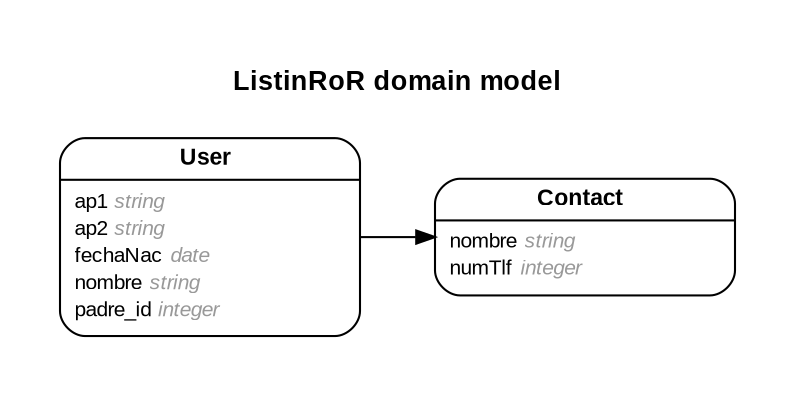 digraph ListinRoR {
rankdir = "LR";
ranksep = "0.5";
nodesep = "0.4";
pad = "0.4,0.4";
margin = "0,0";
concentrate = "true";
labelloc = "t";
fontsize = "13";
fontname = "Arial Bold";
node[ shape  =  "Mrecord" , fontsize  =  "10" , fontname  =  "Arial" , margin  =  "0.07,0.05" , penwidth  =  "1.0"];
edge[ fontname  =  "Arial" , fontsize  =  "7" , dir  =  "both" , arrowsize  =  "0.9" , penwidth  =  "1.0" , labelangle  =  "32" , labeldistance  =  "1.8"];
label = "ListinRoR domain model\n\n";
m_Contact [label = <<table border="0" align="center" cellspacing="0.5" cellpadding="0" width="134">
  <tr><td align="center" valign="bottom" width="130"><font face="Arial Bold" point-size="11">Contact</font></td></tr>
</table>
|
<table border="0" align="left" cellspacing="2" cellpadding="0" width="134">
  <tr><td align="left" width="130" port="nombre">nombre <font face="Arial Italic" color="grey60">string</font></td></tr>
  <tr><td align="left" width="130" port="numTlf">numTlf <font face="Arial Italic" color="grey60">integer</font></td></tr>
</table>
>];
m_User [label = <<table border="0" align="center" cellspacing="0.5" cellpadding="0" width="134">
  <tr><td align="center" valign="bottom" width="130"><font face="Arial Bold" point-size="11">User</font></td></tr>
</table>
|
<table border="0" align="left" cellspacing="2" cellpadding="0" width="134">
  <tr><td align="left" width="130" port="ap1">ap1 <font face="Arial Italic" color="grey60">string</font></td></tr>
  <tr><td align="left" width="130" port="ap2">ap2 <font face="Arial Italic" color="grey60">string</font></td></tr>
  <tr><td align="left" width="130" port="fechaNac">fechaNac <font face="Arial Italic" color="grey60">date</font></td></tr>
  <tr><td align="left" width="130" port="nombre">nombre <font face="Arial Italic" color="grey60">string</font></td></tr>
  <tr><td align="left" width="130" port="padre_id">padre_id <font face="Arial Italic" color="grey60">integer</font></td></tr>
</table>
>];
  m_User -> m_Contact [arrowhead = "normal", arrowtail = "none", weight = "2"];
}
